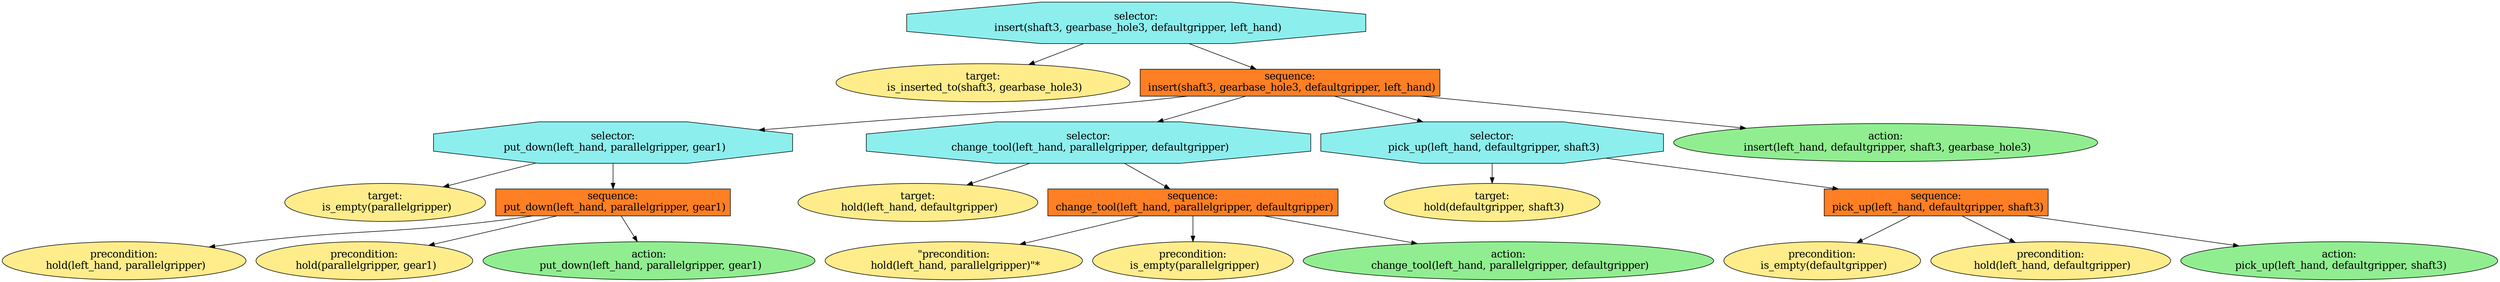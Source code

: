 digraph pastafarianism {
ordering=out;
graph [fontname="times-roman"];
node [fontname="times-roman"];
edge [fontname="times-roman"];
"selector:
 insert(shaft3, gearbase_hole3, defaultgripper, left_hand)" [fillcolor=darkslategray2, fontcolor=black, fontsize=18, label="selector:
 insert(shaft3, gearbase_hole3, defaultgripper, left_hand)", shape=octagon, style=filled];
"target:
 is_inserted_to(shaft3, gearbase_hole3)" [fillcolor=lightgoldenrod1, fontcolor=black, fontsize=18, label="target:
 is_inserted_to(shaft3, gearbase_hole3)", shape=ellipse, style=filled];
"selector:
 insert(shaft3, gearbase_hole3, defaultgripper, left_hand)" -> "target:
 is_inserted_to(shaft3, gearbase_hole3)";
"sequence:
 insert(shaft3, gearbase_hole3, defaultgripper, left_hand)" [fillcolor=chocolate1, fontcolor=black, fontsize=18, label="sequence:
 insert(shaft3, gearbase_hole3, defaultgripper, left_hand)", shape=box, style=filled];
"selector:
 insert(shaft3, gearbase_hole3, defaultgripper, left_hand)" -> "sequence:
 insert(shaft3, gearbase_hole3, defaultgripper, left_hand)";
"selector:
 put_down(left_hand, parallelgripper, gear1)" [fillcolor=darkslategray2, fontcolor=black, fontsize=18, label="selector:
 put_down(left_hand, parallelgripper, gear1)", shape=octagon, style=filled];
"sequence:
 insert(shaft3, gearbase_hole3, defaultgripper, left_hand)" -> "selector:
 put_down(left_hand, parallelgripper, gear1)";
"target:
 is_empty(parallelgripper)" [fillcolor=lightgoldenrod1, fontcolor=black, fontsize=18, label="target:
 is_empty(parallelgripper)", shape=ellipse, style=filled];
"selector:
 put_down(left_hand, parallelgripper, gear1)" -> "target:
 is_empty(parallelgripper)";
"sequence:
 put_down(left_hand, parallelgripper, gear1)" [fillcolor=chocolate1, fontcolor=black, fontsize=18, label="sequence:
 put_down(left_hand, parallelgripper, gear1)", shape=box, style=filled];
"selector:
 put_down(left_hand, parallelgripper, gear1)" -> "sequence:
 put_down(left_hand, parallelgripper, gear1)";
"precondition:
 hold(left_hand, parallelgripper)" [fillcolor=lightgoldenrod1, fontcolor=black, fontsize=18, label="precondition:
 hold(left_hand, parallelgripper)", shape=ellipse, style=filled];
"sequence:
 put_down(left_hand, parallelgripper, gear1)" -> "precondition:
 hold(left_hand, parallelgripper)";
"precondition:
 hold(parallelgripper, gear1)" [fillcolor=lightgoldenrod1, fontcolor=black, fontsize=18, label="precondition:
 hold(parallelgripper, gear1)", shape=ellipse, style=filled];
"sequence:
 put_down(left_hand, parallelgripper, gear1)" -> "precondition:
 hold(parallelgripper, gear1)";
"action:
 put_down(left_hand, parallelgripper, gear1)" [fillcolor=lightgreen, fontcolor=black, fontsize=18, label="action:
 put_down(left_hand, parallelgripper, gear1)", shape=ellipse, style=filled];
"sequence:
 put_down(left_hand, parallelgripper, gear1)" -> "action:
 put_down(left_hand, parallelgripper, gear1)";
"selector:
 change_tool(left_hand, parallelgripper, defaultgripper)" [fillcolor=darkslategray2, fontcolor=black, fontsize=18, label="selector:
 change_tool(left_hand, parallelgripper, defaultgripper)", shape=octagon, style=filled];
"sequence:
 insert(shaft3, gearbase_hole3, defaultgripper, left_hand)" -> "selector:
 change_tool(left_hand, parallelgripper, defaultgripper)";
"target:
 hold(left_hand, defaultgripper)" [fillcolor=lightgoldenrod1, fontcolor=black, fontsize=18, label="target:
 hold(left_hand, defaultgripper)", shape=ellipse, style=filled];
"selector:
 change_tool(left_hand, parallelgripper, defaultgripper)" -> "target:
 hold(left_hand, defaultgripper)";
"sequence:
 change_tool(left_hand, parallelgripper, defaultgripper)" [fillcolor=chocolate1, fontcolor=black, fontsize=18, label="sequence:
 change_tool(left_hand, parallelgripper, defaultgripper)", shape=box, style=filled];
"selector:
 change_tool(left_hand, parallelgripper, defaultgripper)" -> "sequence:
 change_tool(left_hand, parallelgripper, defaultgripper)";
"\"precondition:\n hold(left_hand, parallelgripper)\"*" [fillcolor=lightgoldenrod1, fontcolor=black, fontsize=18, label="\"precondition:\n hold(left_hand, parallelgripper)\"*", shape=ellipse, style=filled];
"sequence:
 change_tool(left_hand, parallelgripper, defaultgripper)" -> "\"precondition:\n hold(left_hand, parallelgripper)\"*";
"precondition:
 is_empty(parallelgripper)" [fillcolor=lightgoldenrod1, fontcolor=black, fontsize=18, label="precondition:
 is_empty(parallelgripper)", shape=ellipse, style=filled];
"sequence:
 change_tool(left_hand, parallelgripper, defaultgripper)" -> "precondition:
 is_empty(parallelgripper)";
"action:
 change_tool(left_hand, parallelgripper, defaultgripper)" [fillcolor=lightgreen, fontcolor=black, fontsize=18, label="action:
 change_tool(left_hand, parallelgripper, defaultgripper)", shape=ellipse, style=filled];
"sequence:
 change_tool(left_hand, parallelgripper, defaultgripper)" -> "action:
 change_tool(left_hand, parallelgripper, defaultgripper)";
"selector:
 pick_up(left_hand, defaultgripper, shaft3)" [fillcolor=darkslategray2, fontcolor=black, fontsize=18, label="selector:
 pick_up(left_hand, defaultgripper, shaft3)", shape=octagon, style=filled];
"sequence:
 insert(shaft3, gearbase_hole3, defaultgripper, left_hand)" -> "selector:
 pick_up(left_hand, defaultgripper, shaft3)";
"target:
 hold(defaultgripper, shaft3)" [fillcolor=lightgoldenrod1, fontcolor=black, fontsize=18, label="target:
 hold(defaultgripper, shaft3)", shape=ellipse, style=filled];
"selector:
 pick_up(left_hand, defaultgripper, shaft3)" -> "target:
 hold(defaultgripper, shaft3)";
"sequence:
 pick_up(left_hand, defaultgripper, shaft3)" [fillcolor=chocolate1, fontcolor=black, fontsize=18, label="sequence:
 pick_up(left_hand, defaultgripper, shaft3)", shape=box, style=filled];
"selector:
 pick_up(left_hand, defaultgripper, shaft3)" -> "sequence:
 pick_up(left_hand, defaultgripper, shaft3)";
"precondition:
 is_empty(defaultgripper)" [fillcolor=lightgoldenrod1, fontcolor=black, fontsize=18, label="precondition:
 is_empty(defaultgripper)", shape=ellipse, style=filled];
"sequence:
 pick_up(left_hand, defaultgripper, shaft3)" -> "precondition:
 is_empty(defaultgripper)";
"precondition:
 hold(left_hand, defaultgripper)" [fillcolor=lightgoldenrod1, fontcolor=black, fontsize=18, label="precondition:
 hold(left_hand, defaultgripper)", shape=ellipse, style=filled];
"sequence:
 pick_up(left_hand, defaultgripper, shaft3)" -> "precondition:
 hold(left_hand, defaultgripper)";
"action:
 pick_up(left_hand, defaultgripper, shaft3)" [fillcolor=lightgreen, fontcolor=black, fontsize=18, label="action:
 pick_up(left_hand, defaultgripper, shaft3)", shape=ellipse, style=filled];
"sequence:
 pick_up(left_hand, defaultgripper, shaft3)" -> "action:
 pick_up(left_hand, defaultgripper, shaft3)";
"action:
 insert(left_hand, defaultgripper, shaft3, gearbase_hole3)" [fillcolor=lightgreen, fontcolor=black, fontsize=18, label="action:
 insert(left_hand, defaultgripper, shaft3, gearbase_hole3)", shape=ellipse, style=filled];
"sequence:
 insert(shaft3, gearbase_hole3, defaultgripper, left_hand)" -> "action:
 insert(left_hand, defaultgripper, shaft3, gearbase_hole3)";
}
